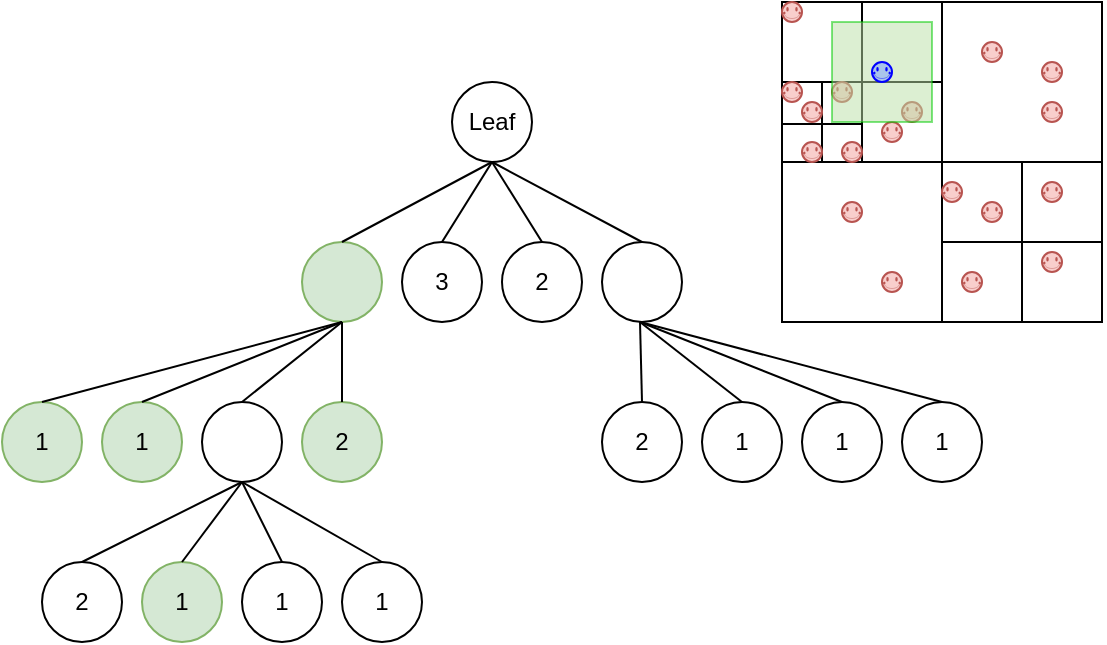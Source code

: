 <mxfile version="15.2.9" type="device"><diagram id="3qzJH75Q9TJAsoEaFfgs" name="Page-1"><mxGraphModel dx="722" dy="382" grid="1" gridSize="10" guides="1" tooltips="1" connect="1" arrows="1" fold="1" page="1" pageScale="1" pageWidth="827" pageHeight="1169" math="0" shadow="0"><root><mxCell id="0"/><mxCell id="1" parent="0"/><mxCell id="JJSiHSUe6Ug-jt2Hrbs2-1" value="Leaf" style="ellipse;whiteSpace=wrap;html=1;" vertex="1" parent="1"><mxGeometry x="395" y="120" width="40" height="40" as="geometry"/></mxCell><mxCell id="JJSiHSUe6Ug-jt2Hrbs2-2" value="" style="ellipse;whiteSpace=wrap;html=1;fillColor=#d5e8d4;strokeColor=#82b366;" vertex="1" parent="1"><mxGeometry x="320" y="200" width="40" height="40" as="geometry"/></mxCell><mxCell id="JJSiHSUe6Ug-jt2Hrbs2-3" value="3" style="ellipse;whiteSpace=wrap;html=1;" vertex="1" parent="1"><mxGeometry x="370" y="200" width="40" height="40" as="geometry"/></mxCell><mxCell id="JJSiHSUe6Ug-jt2Hrbs2-4" value="2" style="ellipse;whiteSpace=wrap;html=1;" vertex="1" parent="1"><mxGeometry x="420" y="200" width="40" height="40" as="geometry"/></mxCell><mxCell id="JJSiHSUe6Ug-jt2Hrbs2-5" value="" style="ellipse;whiteSpace=wrap;html=1;" vertex="1" parent="1"><mxGeometry x="470" y="200" width="40" height="40" as="geometry"/></mxCell><mxCell id="JJSiHSUe6Ug-jt2Hrbs2-6" value="" style="endArrow=none;html=1;entryX=0.5;entryY=1;entryDx=0;entryDy=0;exitX=0.5;exitY=0;exitDx=0;exitDy=0;" edge="1" parent="1" source="JJSiHSUe6Ug-jt2Hrbs2-2" target="JJSiHSUe6Ug-jt2Hrbs2-1"><mxGeometry width="50" height="50" relative="1" as="geometry"><mxPoint x="440" y="290" as="sourcePoint"/><mxPoint x="490" y="240" as="targetPoint"/></mxGeometry></mxCell><mxCell id="JJSiHSUe6Ug-jt2Hrbs2-7" value="" style="endArrow=none;html=1;entryX=0.5;entryY=1;entryDx=0;entryDy=0;exitX=0.5;exitY=0;exitDx=0;exitDy=0;" edge="1" parent="1" source="JJSiHSUe6Ug-jt2Hrbs2-3" target="JJSiHSUe6Ug-jt2Hrbs2-1"><mxGeometry width="50" height="50" relative="1" as="geometry"><mxPoint x="350" y="210" as="sourcePoint"/><mxPoint x="425" y="170" as="targetPoint"/></mxGeometry></mxCell><mxCell id="JJSiHSUe6Ug-jt2Hrbs2-8" value="" style="endArrow=none;html=1;exitX=0.5;exitY=0;exitDx=0;exitDy=0;entryX=0.5;entryY=1;entryDx=0;entryDy=0;" edge="1" parent="1" source="JJSiHSUe6Ug-jt2Hrbs2-4" target="JJSiHSUe6Ug-jt2Hrbs2-1"><mxGeometry width="50" height="50" relative="1" as="geometry"><mxPoint x="360" y="220" as="sourcePoint"/><mxPoint x="440" y="190" as="targetPoint"/></mxGeometry></mxCell><mxCell id="JJSiHSUe6Ug-jt2Hrbs2-9" value="" style="endArrow=none;html=1;entryX=0.5;entryY=1;entryDx=0;entryDy=0;exitX=0.5;exitY=0;exitDx=0;exitDy=0;" edge="1" parent="1" source="JJSiHSUe6Ug-jt2Hrbs2-5" target="JJSiHSUe6Ug-jt2Hrbs2-1"><mxGeometry width="50" height="50" relative="1" as="geometry"><mxPoint x="370" y="230" as="sourcePoint"/><mxPoint x="445" y="190" as="targetPoint"/></mxGeometry></mxCell><mxCell id="JJSiHSUe6Ug-jt2Hrbs2-11" value="1" style="ellipse;whiteSpace=wrap;html=1;fillColor=#d5e8d4;strokeColor=#82b366;" vertex="1" parent="1"><mxGeometry x="170" y="280" width="40" height="40" as="geometry"/></mxCell><mxCell id="JJSiHSUe6Ug-jt2Hrbs2-12" value="1" style="ellipse;whiteSpace=wrap;html=1;fillColor=#d5e8d4;strokeColor=#82b366;" vertex="1" parent="1"><mxGeometry x="220" y="280" width="40" height="40" as="geometry"/></mxCell><mxCell id="JJSiHSUe6Ug-jt2Hrbs2-13" value="" style="ellipse;whiteSpace=wrap;html=1;" vertex="1" parent="1"><mxGeometry x="270" y="280" width="40" height="40" as="geometry"/></mxCell><mxCell id="JJSiHSUe6Ug-jt2Hrbs2-14" value="2" style="ellipse;whiteSpace=wrap;html=1;fillColor=#d5e8d4;strokeColor=#82b366;" vertex="1" parent="1"><mxGeometry x="320" y="280" width="40" height="40" as="geometry"/></mxCell><mxCell id="JJSiHSUe6Ug-jt2Hrbs2-15" value="" style="endArrow=none;html=1;entryX=0.5;entryY=1;entryDx=0;entryDy=0;exitX=0.5;exitY=0;exitDx=0;exitDy=0;" edge="1" parent="1" source="JJSiHSUe6Ug-jt2Hrbs2-11"><mxGeometry width="50" height="50" relative="1" as="geometry"><mxPoint x="365" y="370" as="sourcePoint"/><mxPoint x="340" y="240" as="targetPoint"/></mxGeometry></mxCell><mxCell id="JJSiHSUe6Ug-jt2Hrbs2-16" value="" style="endArrow=none;html=1;entryX=0.5;entryY=1;entryDx=0;entryDy=0;exitX=0.5;exitY=0;exitDx=0;exitDy=0;" edge="1" parent="1" source="JJSiHSUe6Ug-jt2Hrbs2-12"><mxGeometry width="50" height="50" relative="1" as="geometry"><mxPoint x="275" y="290" as="sourcePoint"/><mxPoint x="340" y="240" as="targetPoint"/></mxGeometry></mxCell><mxCell id="JJSiHSUe6Ug-jt2Hrbs2-17" value="" style="endArrow=none;html=1;exitX=0.5;exitY=0;exitDx=0;exitDy=0;entryX=0.5;entryY=1;entryDx=0;entryDy=0;" edge="1" parent="1" source="JJSiHSUe6Ug-jt2Hrbs2-13"><mxGeometry width="50" height="50" relative="1" as="geometry"><mxPoint x="285" y="300" as="sourcePoint"/><mxPoint x="340" y="240" as="targetPoint"/></mxGeometry></mxCell><mxCell id="JJSiHSUe6Ug-jt2Hrbs2-18" value="" style="endArrow=none;html=1;entryX=0.5;entryY=1;entryDx=0;entryDy=0;exitX=0.5;exitY=0;exitDx=0;exitDy=0;" edge="1" parent="1" source="JJSiHSUe6Ug-jt2Hrbs2-14"><mxGeometry width="50" height="50" relative="1" as="geometry"><mxPoint x="295" y="310" as="sourcePoint"/><mxPoint x="340" y="240" as="targetPoint"/></mxGeometry></mxCell><mxCell id="JJSiHSUe6Ug-jt2Hrbs2-19" value="" style="whiteSpace=wrap;html=1;aspect=fixed;" vertex="1" parent="1"><mxGeometry x="560" y="80" width="160" height="160" as="geometry"/></mxCell><mxCell id="JJSiHSUe6Ug-jt2Hrbs2-20" value="" style="endArrow=none;html=1;entryX=0;entryY=0.5;entryDx=0;entryDy=0;exitX=1;exitY=0.5;exitDx=0;exitDy=0;" edge="1" parent="1" source="JJSiHSUe6Ug-jt2Hrbs2-19" target="JJSiHSUe6Ug-jt2Hrbs2-19"><mxGeometry width="50" height="50" relative="1" as="geometry"><mxPoint x="440" y="290" as="sourcePoint"/><mxPoint x="490" y="240" as="targetPoint"/></mxGeometry></mxCell><mxCell id="JJSiHSUe6Ug-jt2Hrbs2-21" value="" style="endArrow=none;html=1;entryX=0.5;entryY=0;entryDx=0;entryDy=0;exitX=0.5;exitY=1;exitDx=0;exitDy=0;" edge="1" parent="1" source="JJSiHSUe6Ug-jt2Hrbs2-19" target="JJSiHSUe6Ug-jt2Hrbs2-19"><mxGeometry width="50" height="50" relative="1" as="geometry"><mxPoint x="730" y="170" as="sourcePoint"/><mxPoint x="570" y="170" as="targetPoint"/></mxGeometry></mxCell><mxCell id="JJSiHSUe6Ug-jt2Hrbs2-22" value="" style="endArrow=none;html=1;entryX=0;entryY=0.25;entryDx=0;entryDy=0;" edge="1" parent="1" target="JJSiHSUe6Ug-jt2Hrbs2-19"><mxGeometry width="50" height="50" relative="1" as="geometry"><mxPoint x="640" y="120" as="sourcePoint"/><mxPoint x="580" y="180" as="targetPoint"/></mxGeometry></mxCell><mxCell id="JJSiHSUe6Ug-jt2Hrbs2-23" value="" style="endArrow=none;html=1;entryX=0.25;entryY=0;entryDx=0;entryDy=0;" edge="1" parent="1" target="JJSiHSUe6Ug-jt2Hrbs2-19"><mxGeometry width="50" height="50" relative="1" as="geometry"><mxPoint x="600" y="160" as="sourcePoint"/><mxPoint x="590" y="190" as="targetPoint"/></mxGeometry></mxCell><mxCell id="JJSiHSUe6Ug-jt2Hrbs2-24" value="2" style="ellipse;whiteSpace=wrap;html=1;" vertex="1" parent="1"><mxGeometry x="470" y="280" width="40" height="40" as="geometry"/></mxCell><mxCell id="JJSiHSUe6Ug-jt2Hrbs2-25" value="1" style="ellipse;whiteSpace=wrap;html=1;" vertex="1" parent="1"><mxGeometry x="520" y="280" width="40" height="40" as="geometry"/></mxCell><mxCell id="JJSiHSUe6Ug-jt2Hrbs2-26" value="1" style="ellipse;whiteSpace=wrap;html=1;" vertex="1" parent="1"><mxGeometry x="570" y="280" width="40" height="40" as="geometry"/></mxCell><mxCell id="JJSiHSUe6Ug-jt2Hrbs2-27" value="1" style="ellipse;whiteSpace=wrap;html=1;" vertex="1" parent="1"><mxGeometry x="620" y="280" width="40" height="40" as="geometry"/></mxCell><mxCell id="JJSiHSUe6Ug-jt2Hrbs2-28" value="" style="endArrow=none;html=1;entryX=0.5;entryY=1;entryDx=0;entryDy=0;exitX=0.5;exitY=0;exitDx=0;exitDy=0;" edge="1" parent="1" source="JJSiHSUe6Ug-jt2Hrbs2-24"><mxGeometry width="50" height="50" relative="1" as="geometry"><mxPoint x="514" y="370" as="sourcePoint"/><mxPoint x="489" y="240" as="targetPoint"/></mxGeometry></mxCell><mxCell id="JJSiHSUe6Ug-jt2Hrbs2-29" value="" style="endArrow=none;html=1;entryX=0.5;entryY=1;entryDx=0;entryDy=0;exitX=0.5;exitY=0;exitDx=0;exitDy=0;" edge="1" parent="1" source="JJSiHSUe6Ug-jt2Hrbs2-25"><mxGeometry width="50" height="50" relative="1" as="geometry"><mxPoint x="424" y="290" as="sourcePoint"/><mxPoint x="489" y="240" as="targetPoint"/></mxGeometry></mxCell><mxCell id="JJSiHSUe6Ug-jt2Hrbs2-30" value="" style="endArrow=none;html=1;exitX=0.5;exitY=0;exitDx=0;exitDy=0;entryX=0.5;entryY=1;entryDx=0;entryDy=0;" edge="1" parent="1" source="JJSiHSUe6Ug-jt2Hrbs2-26"><mxGeometry width="50" height="50" relative="1" as="geometry"><mxPoint x="434" y="300" as="sourcePoint"/><mxPoint x="489" y="240" as="targetPoint"/></mxGeometry></mxCell><mxCell id="JJSiHSUe6Ug-jt2Hrbs2-31" value="" style="endArrow=none;html=1;entryX=0.5;entryY=1;entryDx=0;entryDy=0;exitX=0.5;exitY=0;exitDx=0;exitDy=0;" edge="1" parent="1" source="JJSiHSUe6Ug-jt2Hrbs2-27"><mxGeometry width="50" height="50" relative="1" as="geometry"><mxPoint x="444" y="310" as="sourcePoint"/><mxPoint x="489" y="240" as="targetPoint"/></mxGeometry></mxCell><mxCell id="JJSiHSUe6Ug-jt2Hrbs2-32" value="" style="endArrow=none;html=1;entryX=0;entryY=0.25;entryDx=0;entryDy=0;" edge="1" parent="1"><mxGeometry width="50" height="50" relative="1" as="geometry"><mxPoint x="720" y="200" as="sourcePoint"/><mxPoint x="640" y="200" as="targetPoint"/></mxGeometry></mxCell><mxCell id="JJSiHSUe6Ug-jt2Hrbs2-33" value="" style="endArrow=none;html=1;entryX=0.25;entryY=0;entryDx=0;entryDy=0;" edge="1" parent="1"><mxGeometry width="50" height="50" relative="1" as="geometry"><mxPoint x="680" y="240" as="sourcePoint"/><mxPoint x="680" y="160" as="targetPoint"/></mxGeometry></mxCell><mxCell id="JJSiHSUe6Ug-jt2Hrbs2-35" value="" style="endArrow=none;html=1;entryX=0;entryY=0.381;entryDx=0;entryDy=0;entryPerimeter=0;" edge="1" parent="1" target="JJSiHSUe6Ug-jt2Hrbs2-19"><mxGeometry width="50" height="50" relative="1" as="geometry"><mxPoint x="600" y="141" as="sourcePoint"/><mxPoint x="570" y="130" as="targetPoint"/></mxGeometry></mxCell><mxCell id="JJSiHSUe6Ug-jt2Hrbs2-37" value="" style="endArrow=none;html=1;" edge="1" parent="1"><mxGeometry width="50" height="50" relative="1" as="geometry"><mxPoint x="580" y="160" as="sourcePoint"/><mxPoint x="580" y="120" as="targetPoint"/></mxGeometry></mxCell><mxCell id="JJSiHSUe6Ug-jt2Hrbs2-38" value="2" style="ellipse;whiteSpace=wrap;html=1;" vertex="1" parent="1"><mxGeometry x="190" y="360" width="40" height="40" as="geometry"/></mxCell><mxCell id="JJSiHSUe6Ug-jt2Hrbs2-39" value="1" style="ellipse;whiteSpace=wrap;html=1;fillColor=#d5e8d4;strokeColor=#82b366;" vertex="1" parent="1"><mxGeometry x="240" y="360" width="40" height="40" as="geometry"/></mxCell><mxCell id="JJSiHSUe6Ug-jt2Hrbs2-40" value="1" style="ellipse;whiteSpace=wrap;html=1;" vertex="1" parent="1"><mxGeometry x="290" y="360" width="40" height="40" as="geometry"/></mxCell><mxCell id="JJSiHSUe6Ug-jt2Hrbs2-41" value="1" style="ellipse;whiteSpace=wrap;html=1;" vertex="1" parent="1"><mxGeometry x="340" y="360" width="40" height="40" as="geometry"/></mxCell><mxCell id="JJSiHSUe6Ug-jt2Hrbs2-42" value="" style="endArrow=none;html=1;entryX=0.5;entryY=1;entryDx=0;entryDy=0;exitX=0.5;exitY=0;exitDx=0;exitDy=0;" edge="1" parent="1" source="JJSiHSUe6Ug-jt2Hrbs2-38"><mxGeometry width="50" height="50" relative="1" as="geometry"><mxPoint x="315" y="450" as="sourcePoint"/><mxPoint x="290" y="320" as="targetPoint"/></mxGeometry></mxCell><mxCell id="JJSiHSUe6Ug-jt2Hrbs2-43" value="" style="endArrow=none;html=1;entryX=0.5;entryY=1;entryDx=0;entryDy=0;exitX=0.5;exitY=0;exitDx=0;exitDy=0;" edge="1" parent="1" source="JJSiHSUe6Ug-jt2Hrbs2-39"><mxGeometry width="50" height="50" relative="1" as="geometry"><mxPoint x="225" y="370" as="sourcePoint"/><mxPoint x="290" y="320" as="targetPoint"/></mxGeometry></mxCell><mxCell id="JJSiHSUe6Ug-jt2Hrbs2-44" value="" style="endArrow=none;html=1;exitX=0.5;exitY=0;exitDx=0;exitDy=0;entryX=0.5;entryY=1;entryDx=0;entryDy=0;" edge="1" parent="1" source="JJSiHSUe6Ug-jt2Hrbs2-40"><mxGeometry width="50" height="50" relative="1" as="geometry"><mxPoint x="235" y="380" as="sourcePoint"/><mxPoint x="290" y="320" as="targetPoint"/></mxGeometry></mxCell><mxCell id="JJSiHSUe6Ug-jt2Hrbs2-45" value="" style="endArrow=none;html=1;entryX=0.5;entryY=1;entryDx=0;entryDy=0;exitX=0.5;exitY=0;exitDx=0;exitDy=0;" edge="1" parent="1" source="JJSiHSUe6Ug-jt2Hrbs2-41"><mxGeometry width="50" height="50" relative="1" as="geometry"><mxPoint x="245" y="390" as="sourcePoint"/><mxPoint x="290" y="320" as="targetPoint"/></mxGeometry></mxCell><mxCell id="JJSiHSUe6Ug-jt2Hrbs2-47" value="" style="verticalLabelPosition=bottom;verticalAlign=top;html=1;shape=mxgraph.basic.smiley;fillColor=#f8cecc;strokeColor=#b85450;" vertex="1" parent="1"><mxGeometry x="660" y="100" width="10" height="10" as="geometry"/></mxCell><mxCell id="JJSiHSUe6Ug-jt2Hrbs2-48" value="" style="verticalLabelPosition=bottom;verticalAlign=top;html=1;shape=mxgraph.basic.smiley;fillColor=#f8cecc;strokeColor=#b85450;" vertex="1" parent="1"><mxGeometry x="690" y="110" width="10" height="10" as="geometry"/></mxCell><mxCell id="JJSiHSUe6Ug-jt2Hrbs2-49" value="" style="verticalLabelPosition=bottom;verticalAlign=top;html=1;shape=mxgraph.basic.smiley;fillColor=#f8cecc;strokeColor=#b85450;" vertex="1" parent="1"><mxGeometry x="610" y="215" width="10" height="10" as="geometry"/></mxCell><mxCell id="JJSiHSUe6Ug-jt2Hrbs2-50" value="" style="verticalLabelPosition=bottom;verticalAlign=top;html=1;shape=mxgraph.basic.smiley;fillColor=#f8cecc;strokeColor=#b85450;" vertex="1" parent="1"><mxGeometry x="690" y="130" width="10" height="10" as="geometry"/></mxCell><mxCell id="JJSiHSUe6Ug-jt2Hrbs2-52" value="" style="verticalLabelPosition=bottom;verticalAlign=top;html=1;shape=mxgraph.basic.smiley;fillColor=#f8cecc;strokeColor=#b85450;" vertex="1" parent="1"><mxGeometry x="590" y="180" width="10" height="10" as="geometry"/></mxCell><mxCell id="JJSiHSUe6Ug-jt2Hrbs2-55" value="" style="verticalLabelPosition=bottom;verticalAlign=top;html=1;shape=mxgraph.basic.smiley;fillColor=#f8cecc;strokeColor=#b85450;" vertex="1" parent="1"><mxGeometry x="660" y="180" width="10" height="10" as="geometry"/></mxCell><mxCell id="JJSiHSUe6Ug-jt2Hrbs2-56" value="" style="verticalLabelPosition=bottom;verticalAlign=top;html=1;shape=mxgraph.basic.smiley;fillColor=#f8cecc;strokeColor=#b85450;" vertex="1" parent="1"><mxGeometry x="690" y="205" width="10" height="10" as="geometry"/></mxCell><mxCell id="JJSiHSUe6Ug-jt2Hrbs2-57" value="" style="verticalLabelPosition=bottom;verticalAlign=top;html=1;shape=mxgraph.basic.smiley;fillColor=#f8cecc;strokeColor=#b85450;" vertex="1" parent="1"><mxGeometry x="650" y="215" width="10" height="10" as="geometry"/></mxCell><mxCell id="JJSiHSUe6Ug-jt2Hrbs2-58" value="" style="verticalLabelPosition=bottom;verticalAlign=top;html=1;shape=mxgraph.basic.smiley;fillColor=#f8cecc;strokeColor=#b85450;" vertex="1" parent="1"><mxGeometry x="560" y="80" width="10" height="10" as="geometry"/></mxCell><mxCell id="JJSiHSUe6Ug-jt2Hrbs2-60" value="" style="verticalLabelPosition=bottom;verticalAlign=top;html=1;shape=mxgraph.basic.smiley;fillColor=#f8cecc;strokeColor=#b85450;" vertex="1" parent="1"><mxGeometry x="620" y="130" width="10" height="10" as="geometry"/></mxCell><mxCell id="JJSiHSUe6Ug-jt2Hrbs2-61" value="" style="verticalLabelPosition=bottom;verticalAlign=top;html=1;shape=mxgraph.basic.smiley;fillColor=#f8cecc;strokeColor=#b85450;" vertex="1" parent="1"><mxGeometry x="610" y="140" width="10" height="10" as="geometry"/></mxCell><mxCell id="JJSiHSUe6Ug-jt2Hrbs2-62" value="" style="verticalLabelPosition=bottom;verticalAlign=top;html=1;shape=mxgraph.basic.smiley;fillColor=#f8cecc;strokeColor=#b85450;" vertex="1" parent="1"><mxGeometry x="690" y="170" width="10" height="10" as="geometry"/></mxCell><mxCell id="JJSiHSUe6Ug-jt2Hrbs2-63" value="" style="verticalLabelPosition=bottom;verticalAlign=top;html=1;shape=mxgraph.basic.smiley;fillColor=#f8cecc;strokeColor=#b85450;" vertex="1" parent="1"><mxGeometry x="560" y="120" width="10" height="10" as="geometry"/></mxCell><mxCell id="JJSiHSUe6Ug-jt2Hrbs2-64" value="" style="verticalLabelPosition=bottom;verticalAlign=top;html=1;shape=mxgraph.basic.smiley;fillColor=#f8cecc;strokeColor=#b85450;" vertex="1" parent="1"><mxGeometry x="570" y="130" width="10" height="10" as="geometry"/></mxCell><mxCell id="JJSiHSUe6Ug-jt2Hrbs2-65" value="" style="verticalLabelPosition=bottom;verticalAlign=top;html=1;shape=mxgraph.basic.smiley;fillColor=#f8cecc;strokeColor=#b85450;" vertex="1" parent="1"><mxGeometry x="570" y="150" width="10" height="10" as="geometry"/></mxCell><mxCell id="JJSiHSUe6Ug-jt2Hrbs2-66" value="" style="verticalLabelPosition=bottom;verticalAlign=top;html=1;shape=mxgraph.basic.smiley;fillColor=#f8cecc;strokeColor=#b85450;" vertex="1" parent="1"><mxGeometry x="590" y="150" width="10" height="10" as="geometry"/></mxCell><mxCell id="JJSiHSUe6Ug-jt2Hrbs2-67" value="" style="verticalLabelPosition=bottom;verticalAlign=top;html=1;shape=mxgraph.basic.smiley;fillColor=#f8cecc;strokeColor=#b85450;" vertex="1" parent="1"><mxGeometry x="585" y="120" width="10" height="10" as="geometry"/></mxCell><mxCell id="JJSiHSUe6Ug-jt2Hrbs2-68" value="" style="whiteSpace=wrap;html=1;aspect=fixed;fillColor=#B9E0A5;strokeColor=#00CC00;opacity=50;" vertex="1" parent="1"><mxGeometry x="585" y="90" width="50" height="50" as="geometry"/></mxCell><mxCell id="JJSiHSUe6Ug-jt2Hrbs2-70" value="" style="verticalLabelPosition=bottom;verticalAlign=top;html=1;shape=mxgraph.basic.smiley;fillColor=#A9C4EB;strokeColor=#0000FF;" vertex="1" parent="1"><mxGeometry x="605" y="110" width="10" height="10" as="geometry"/></mxCell><mxCell id="JJSiHSUe6Ug-jt2Hrbs2-71" value="" style="verticalLabelPosition=bottom;verticalAlign=top;html=1;shape=mxgraph.basic.smiley;fillColor=#f8cecc;strokeColor=#b85450;" vertex="1" parent="1"><mxGeometry x="640" y="170" width="10" height="10" as="geometry"/></mxCell></root></mxGraphModel></diagram></mxfile>